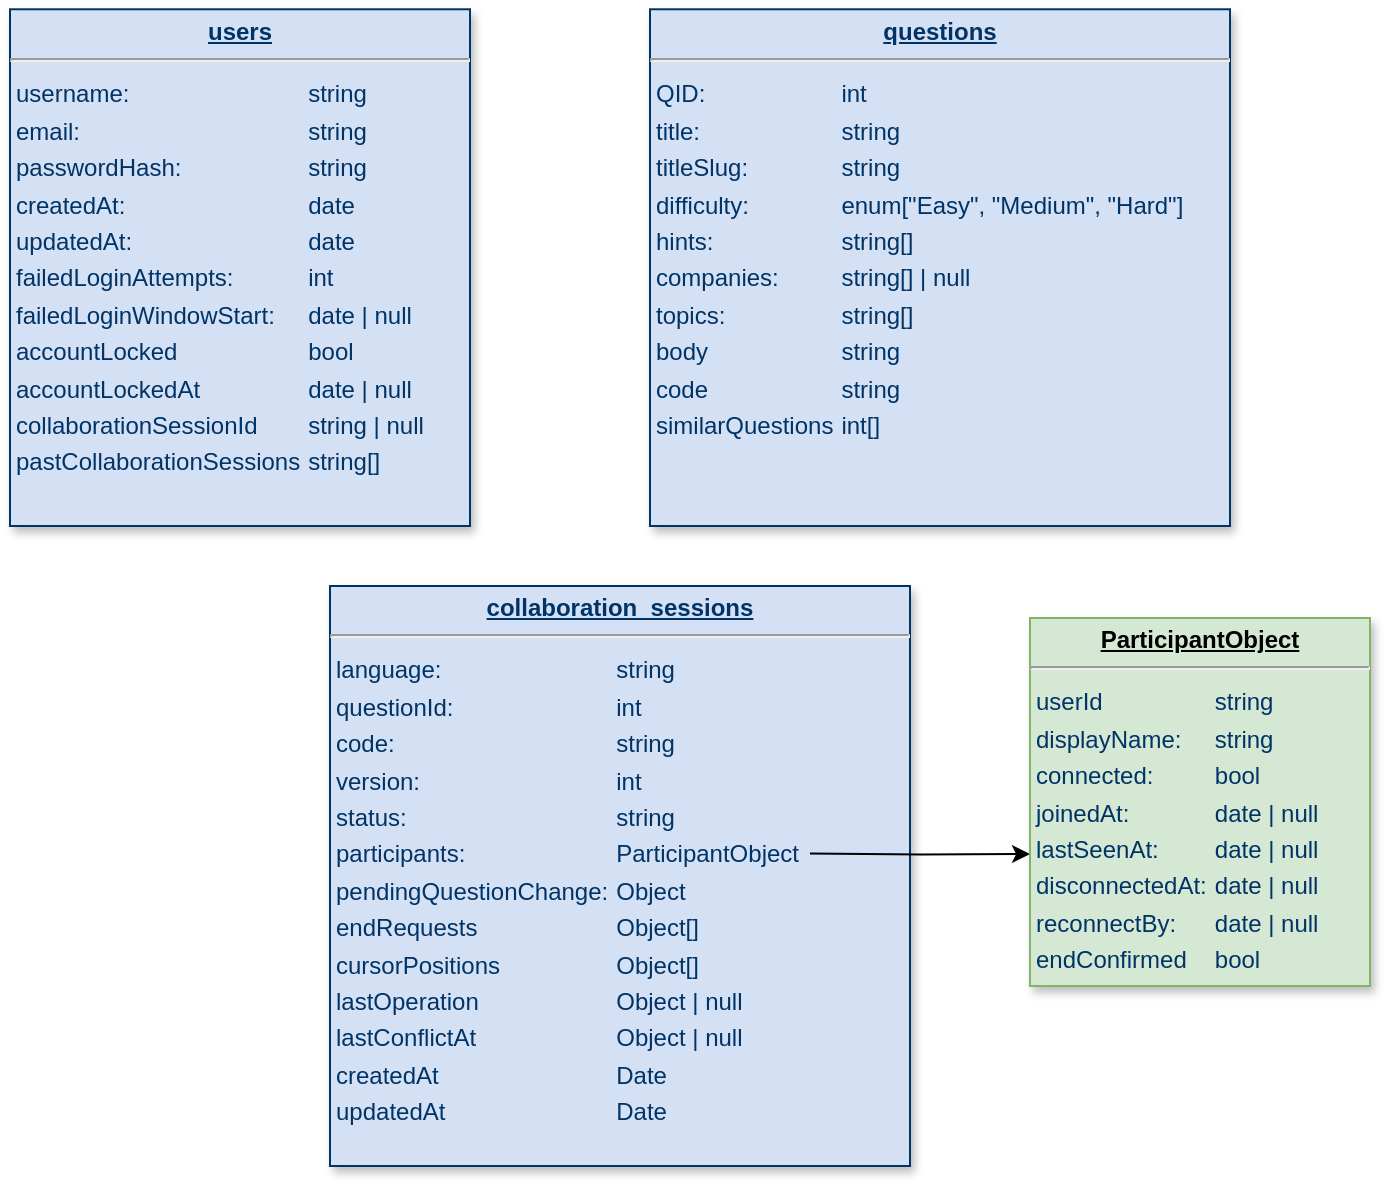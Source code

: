 <mxfile version="28.2.7">
  <diagram name="Page-1" id="efa7a0a1-bf9b-a30e-e6df-94a7791c09e9">
    <mxGraphModel dx="784" dy="776" grid="1" gridSize="10" guides="1" tooltips="1" connect="1" arrows="1" fold="1" page="1" pageScale="1" pageWidth="826" pageHeight="1169" background="none" math="0" shadow="0">
      <root>
        <mxCell id="0" />
        <mxCell id="1" parent="0" />
        <mxCell id="25" value="&lt;p style=&quot;margin: 0px; margin-top: 4px; text-align: center; text-decoration: underline;&quot;&gt;&lt;strong&gt;users&lt;/strong&gt;&lt;/p&gt;&lt;hr&gt;&lt;table style=&quot;background-color: transparent; color: light-dark(rgb(0, 51, 102), rgb(161, 205, 249));&quot;&gt;&lt;tbody&gt;&lt;tr&gt;&lt;td&gt;username:&lt;/td&gt;&lt;td&gt;string&lt;/td&gt;&lt;/tr&gt;&lt;tr&gt;&lt;td&gt;email:&lt;/td&gt;&lt;td&gt;string&lt;/td&gt;&lt;/tr&gt;&lt;tr&gt;&lt;td&gt;passwordHash:&lt;/td&gt;&lt;td&gt;string&lt;/td&gt;&lt;/tr&gt;&lt;tr&gt;&lt;td&gt;createdAt:&lt;/td&gt;&lt;td&gt;date&lt;/td&gt;&lt;/tr&gt;&lt;tr&gt;&lt;td&gt;updatedAt:&lt;/td&gt;&lt;td&gt;date&lt;/td&gt;&lt;/tr&gt;&lt;tr&gt;&lt;td&gt;failedLoginAttempts:&lt;/td&gt;&lt;td&gt;int&lt;/td&gt;&lt;/tr&gt;&lt;tr&gt;&lt;td&gt;failedLoginWindowStart:&lt;/td&gt;&lt;td&gt;date | null&lt;/td&gt;&lt;/tr&gt;&lt;tr&gt;&lt;td&gt;accountLocked&lt;/td&gt;&lt;td&gt;bool&lt;/td&gt;&lt;/tr&gt;&lt;tr&gt;&lt;td&gt;accountLockedAt&lt;/td&gt;&lt;td&gt;date | null&lt;/td&gt;&lt;/tr&gt;&lt;tr&gt;&lt;td&gt;collaborationSessionId&lt;/td&gt;&lt;td&gt;string | null&lt;/td&gt;&lt;/tr&gt;&lt;tr&gt;&lt;td&gt;pastCollaborationSessions&lt;/td&gt;&lt;td&gt;string[]&lt;/td&gt;&lt;/tr&gt;&lt;/tbody&gt;&lt;/table&gt;&lt;br&gt;&lt;p&gt;&lt;/p&gt;" style="verticalAlign=top;align=left;overflow=fill;fontSize=12;fontFamily=Helvetica;html=1;strokeColor=#003366;shadow=1;fillColor=#D4E1F5;fontColor=#003366" parent="1" vertex="1">
          <mxGeometry x="40" y="21.64" width="230" height="258.36" as="geometry" />
        </mxCell>
        <mxCell id="1bCQR22PjD4e2PDbR59C-114" value="&lt;p style=&quot;margin: 0px; margin-top: 4px; text-align: center; text-decoration: underline;&quot;&gt;&lt;b&gt;questions&lt;/b&gt;&lt;/p&gt;&lt;hr&gt;&lt;table style=&quot;background-color: transparent; color: light-dark(rgb(0, 51, 102), rgb(161, 205, 249));&quot;&gt;&lt;tbody&gt;&lt;tr&gt;&lt;td&gt;QID:&lt;/td&gt;&lt;td&gt;int&lt;/td&gt;&lt;/tr&gt;&lt;tr&gt;&lt;td&gt;title:&lt;/td&gt;&lt;td&gt;string&lt;/td&gt;&lt;/tr&gt;&lt;tr&gt;&lt;td&gt;titleSlug:&lt;/td&gt;&lt;td&gt;string&lt;/td&gt;&lt;/tr&gt;&lt;tr&gt;&lt;td&gt;difficulty:&lt;/td&gt;&lt;td&gt;enum[&quot;Easy&quot;, &quot;Medium&quot;, &quot;Hard&quot;]&lt;/td&gt;&lt;/tr&gt;&lt;tr&gt;&lt;td&gt;hints:&lt;/td&gt;&lt;td&gt;string[]&lt;/td&gt;&lt;/tr&gt;&lt;tr&gt;&lt;td&gt;companies:&lt;/td&gt;&lt;td&gt;string[] | null&lt;/td&gt;&lt;/tr&gt;&lt;tr&gt;&lt;td&gt;topics:&lt;/td&gt;&lt;td&gt;string[]&lt;/td&gt;&lt;/tr&gt;&lt;tr&gt;&lt;td&gt;body&lt;/td&gt;&lt;td&gt;string&lt;/td&gt;&lt;/tr&gt;&lt;tr&gt;&lt;td&gt;code&lt;/td&gt;&lt;td&gt;string&lt;/td&gt;&lt;/tr&gt;&lt;tr&gt;&lt;td&gt;similarQuestions&lt;/td&gt;&lt;td&gt;int[]&lt;/td&gt;&lt;/tr&gt;&lt;/tbody&gt;&lt;/table&gt;&lt;br&gt;&lt;p&gt;&lt;/p&gt;" style="verticalAlign=top;align=left;overflow=fill;fontSize=12;fontFamily=Helvetica;html=1;strokeColor=#003366;shadow=1;fillColor=#D4E1F5;fontColor=#003366" vertex="1" parent="1">
          <mxGeometry x="360" y="21.64" width="290" height="258.36" as="geometry" />
        </mxCell>
        <mxCell id="1bCQR22PjD4e2PDbR59C-115" value="&lt;p style=&quot;margin: 0px; margin-top: 4px; text-align: center; text-decoration: underline;&quot;&gt;&lt;b&gt;collaboration_sessions&lt;/b&gt;&lt;/p&gt;&lt;hr&gt;&lt;table style=&quot;background-color: transparent; color: light-dark(rgb(0, 51, 102), rgb(161, 205, 249));&quot;&gt;&lt;tbody&gt;&lt;tr&gt;&lt;td&gt;language:&lt;/td&gt;&lt;td&gt;string&lt;/td&gt;&lt;/tr&gt;&lt;tr&gt;&lt;td&gt;questionId:&lt;/td&gt;&lt;td&gt;int&lt;/td&gt;&lt;/tr&gt;&lt;tr&gt;&lt;td&gt;code:&lt;/td&gt;&lt;td&gt;string&lt;/td&gt;&lt;/tr&gt;&lt;tr&gt;&lt;td&gt;version:&lt;/td&gt;&lt;td&gt;int&lt;/td&gt;&lt;/tr&gt;&lt;tr&gt;&lt;td&gt;status:&lt;/td&gt;&lt;td&gt;string&lt;/td&gt;&lt;/tr&gt;&lt;tr&gt;&lt;td&gt;participants:&lt;/td&gt;&lt;td&gt;ParticipantObject&lt;/td&gt;&lt;/tr&gt;&lt;tr&gt;&lt;td&gt;pendingQuestionChange:&lt;/td&gt;&lt;td&gt;Object&lt;/td&gt;&lt;/tr&gt;&lt;tr&gt;&lt;td&gt;endRequests&lt;/td&gt;&lt;td&gt;Object[]&lt;/td&gt;&lt;/tr&gt;&lt;tr&gt;&lt;td&gt;cursorPositions&lt;/td&gt;&lt;td&gt;Object[]&lt;/td&gt;&lt;/tr&gt;&lt;tr&gt;&lt;td&gt;lastOperation&lt;/td&gt;&lt;td&gt;Object | null&lt;/td&gt;&lt;/tr&gt;&lt;tr&gt;&lt;td&gt;lastConflictAt&lt;/td&gt;&lt;td&gt;Object | null&lt;/td&gt;&lt;/tr&gt;&lt;tr&gt;&lt;td&gt;createdAt&lt;/td&gt;&lt;td&gt;Date&lt;/td&gt;&lt;/tr&gt;&lt;tr&gt;&lt;td&gt;updatedAt&lt;/td&gt;&lt;td&gt;Date&lt;/td&gt;&lt;/tr&gt;&lt;/tbody&gt;&lt;/table&gt;&lt;br&gt;&lt;p&gt;&lt;/p&gt;" style="verticalAlign=top;align=left;overflow=fill;fontSize=12;fontFamily=Helvetica;html=1;strokeColor=#003366;shadow=1;fillColor=#D4E1F5;fontColor=#003366" vertex="1" parent="1">
          <mxGeometry x="200" y="310" width="290" height="290" as="geometry" />
        </mxCell>
        <mxCell id="1bCQR22PjD4e2PDbR59C-118" style="edgeStyle=orthogonalEdgeStyle;rounded=0;orthogonalLoop=1;jettySize=auto;html=1;exitX=0.724;exitY=0.503;exitDx=0;exitDy=0;exitPerimeter=0;" edge="1" parent="1">
          <mxGeometry relative="1" as="geometry">
            <mxPoint x="550" y="444" as="targetPoint" />
            <mxPoint x="440" y="443.775" as="sourcePoint" />
          </mxGeometry>
        </mxCell>
        <mxCell id="1bCQR22PjD4e2PDbR59C-120" value="&lt;p style=&quot;margin: 0px; margin-top: 4px; text-align: center; text-decoration: underline;&quot;&gt;&lt;b&gt;ParticipantObject&lt;/b&gt;&lt;/p&gt;&lt;hr&gt;&lt;table style=&quot;background-color: transparent; color: light-dark(rgb(0, 51, 102), rgb(161, 205, 249));&quot;&gt;&lt;tbody&gt;&lt;tr&gt;&lt;td&gt;userId&lt;/td&gt;&lt;td&gt;string&lt;/td&gt;&lt;/tr&gt;&lt;tr&gt;&lt;td&gt;displayName:&lt;/td&gt;&lt;td&gt;string&lt;/td&gt;&lt;/tr&gt;&lt;tr&gt;&lt;td&gt;connected:&lt;/td&gt;&lt;td&gt;bool&lt;/td&gt;&lt;/tr&gt;&lt;tr&gt;&lt;td&gt;joinedAt:&lt;/td&gt;&lt;td&gt;date | null&lt;/td&gt;&lt;/tr&gt;&lt;tr&gt;&lt;td&gt;lastSeenAt:&lt;/td&gt;&lt;td&gt;date | null&lt;/td&gt;&lt;/tr&gt;&lt;tr&gt;&lt;td&gt;disconnectedAt:&lt;/td&gt;&lt;td&gt;date | null&lt;/td&gt;&lt;/tr&gt;&lt;tr&gt;&lt;td&gt;reconnectBy:&lt;/td&gt;&lt;td&gt;date | null&lt;/td&gt;&lt;/tr&gt;&lt;tr&gt;&lt;td&gt;endConfirmed&lt;/td&gt;&lt;td&gt;bool&lt;/td&gt;&lt;/tr&gt;&lt;tr&gt;&lt;td&gt;&lt;br&gt;&lt;/td&gt;&lt;td&gt;&lt;/td&gt;&lt;/tr&gt;&lt;/tbody&gt;&lt;/table&gt;&lt;br&gt;&lt;p&gt;&lt;/p&gt;" style="verticalAlign=top;align=left;overflow=fill;fontSize=12;fontFamily=Helvetica;html=1;strokeColor=#82b366;shadow=1;fillColor=#d5e8d4;" vertex="1" parent="1">
          <mxGeometry x="550" y="326" width="170" height="184" as="geometry" />
        </mxCell>
      </root>
    </mxGraphModel>
  </diagram>
</mxfile>
